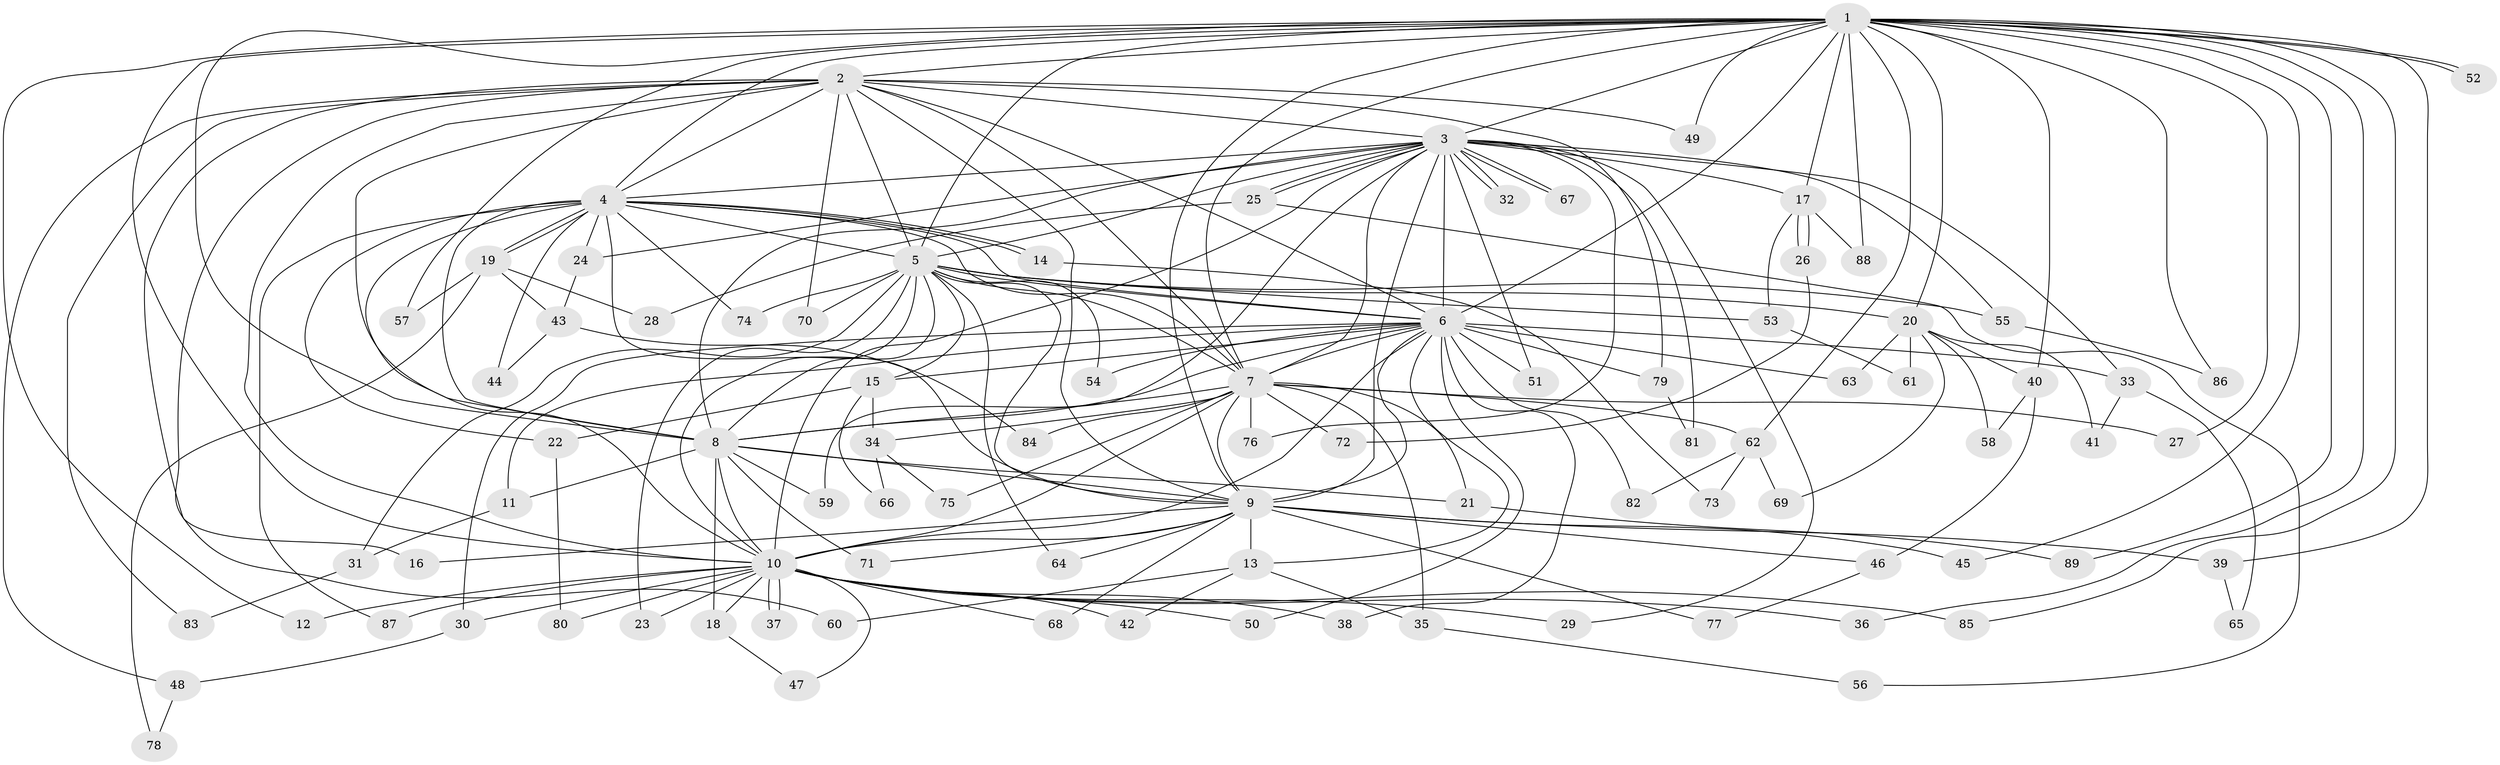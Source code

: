 // Generated by graph-tools (version 1.1) at 2025/49/03/09/25 03:49:43]
// undirected, 89 vertices, 203 edges
graph export_dot {
graph [start="1"]
  node [color=gray90,style=filled];
  1;
  2;
  3;
  4;
  5;
  6;
  7;
  8;
  9;
  10;
  11;
  12;
  13;
  14;
  15;
  16;
  17;
  18;
  19;
  20;
  21;
  22;
  23;
  24;
  25;
  26;
  27;
  28;
  29;
  30;
  31;
  32;
  33;
  34;
  35;
  36;
  37;
  38;
  39;
  40;
  41;
  42;
  43;
  44;
  45;
  46;
  47;
  48;
  49;
  50;
  51;
  52;
  53;
  54;
  55;
  56;
  57;
  58;
  59;
  60;
  61;
  62;
  63;
  64;
  65;
  66;
  67;
  68;
  69;
  70;
  71;
  72;
  73;
  74;
  75;
  76;
  77;
  78;
  79;
  80;
  81;
  82;
  83;
  84;
  85;
  86;
  87;
  88;
  89;
  1 -- 2;
  1 -- 3;
  1 -- 4;
  1 -- 5;
  1 -- 6;
  1 -- 7;
  1 -- 8;
  1 -- 9;
  1 -- 10;
  1 -- 12;
  1 -- 17;
  1 -- 20;
  1 -- 27;
  1 -- 36;
  1 -- 39;
  1 -- 40;
  1 -- 45;
  1 -- 49;
  1 -- 52;
  1 -- 52;
  1 -- 57;
  1 -- 62;
  1 -- 85;
  1 -- 86;
  1 -- 88;
  1 -- 89;
  2 -- 3;
  2 -- 4;
  2 -- 5;
  2 -- 6;
  2 -- 7;
  2 -- 8;
  2 -- 9;
  2 -- 10;
  2 -- 16;
  2 -- 48;
  2 -- 49;
  2 -- 60;
  2 -- 70;
  2 -- 79;
  2 -- 83;
  3 -- 4;
  3 -- 5;
  3 -- 6;
  3 -- 7;
  3 -- 8;
  3 -- 9;
  3 -- 10;
  3 -- 17;
  3 -- 24;
  3 -- 25;
  3 -- 25;
  3 -- 29;
  3 -- 32;
  3 -- 32;
  3 -- 33;
  3 -- 51;
  3 -- 55;
  3 -- 59;
  3 -- 67;
  3 -- 67;
  3 -- 76;
  3 -- 81;
  4 -- 5;
  4 -- 6;
  4 -- 7;
  4 -- 8;
  4 -- 9;
  4 -- 10;
  4 -- 14;
  4 -- 14;
  4 -- 19;
  4 -- 19;
  4 -- 22;
  4 -- 24;
  4 -- 44;
  4 -- 74;
  4 -- 87;
  5 -- 6;
  5 -- 7;
  5 -- 8;
  5 -- 9;
  5 -- 10;
  5 -- 15;
  5 -- 20;
  5 -- 23;
  5 -- 31;
  5 -- 53;
  5 -- 54;
  5 -- 55;
  5 -- 64;
  5 -- 70;
  5 -- 74;
  6 -- 7;
  6 -- 8;
  6 -- 9;
  6 -- 10;
  6 -- 11;
  6 -- 13;
  6 -- 15;
  6 -- 30;
  6 -- 33;
  6 -- 38;
  6 -- 50;
  6 -- 51;
  6 -- 54;
  6 -- 63;
  6 -- 79;
  6 -- 82;
  7 -- 8;
  7 -- 9;
  7 -- 10;
  7 -- 21;
  7 -- 27;
  7 -- 34;
  7 -- 35;
  7 -- 62;
  7 -- 72;
  7 -- 75;
  7 -- 76;
  7 -- 84;
  8 -- 9;
  8 -- 10;
  8 -- 11;
  8 -- 18;
  8 -- 21;
  8 -- 59;
  8 -- 71;
  9 -- 10;
  9 -- 13;
  9 -- 16;
  9 -- 39;
  9 -- 45;
  9 -- 46;
  9 -- 64;
  9 -- 68;
  9 -- 71;
  9 -- 77;
  10 -- 12;
  10 -- 18;
  10 -- 23;
  10 -- 29;
  10 -- 30;
  10 -- 36;
  10 -- 37;
  10 -- 37;
  10 -- 38;
  10 -- 42;
  10 -- 47;
  10 -- 50;
  10 -- 68;
  10 -- 80;
  10 -- 85;
  10 -- 87;
  11 -- 31;
  13 -- 35;
  13 -- 42;
  13 -- 60;
  14 -- 73;
  15 -- 22;
  15 -- 34;
  15 -- 66;
  17 -- 26;
  17 -- 26;
  17 -- 53;
  17 -- 88;
  18 -- 47;
  19 -- 28;
  19 -- 43;
  19 -- 57;
  19 -- 78;
  20 -- 40;
  20 -- 41;
  20 -- 58;
  20 -- 61;
  20 -- 63;
  20 -- 69;
  21 -- 89;
  22 -- 80;
  24 -- 43;
  25 -- 28;
  25 -- 56;
  26 -- 72;
  30 -- 48;
  31 -- 83;
  33 -- 41;
  33 -- 65;
  34 -- 66;
  34 -- 75;
  35 -- 56;
  39 -- 65;
  40 -- 46;
  40 -- 58;
  43 -- 44;
  43 -- 84;
  46 -- 77;
  48 -- 78;
  53 -- 61;
  55 -- 86;
  62 -- 69;
  62 -- 73;
  62 -- 82;
  79 -- 81;
}
